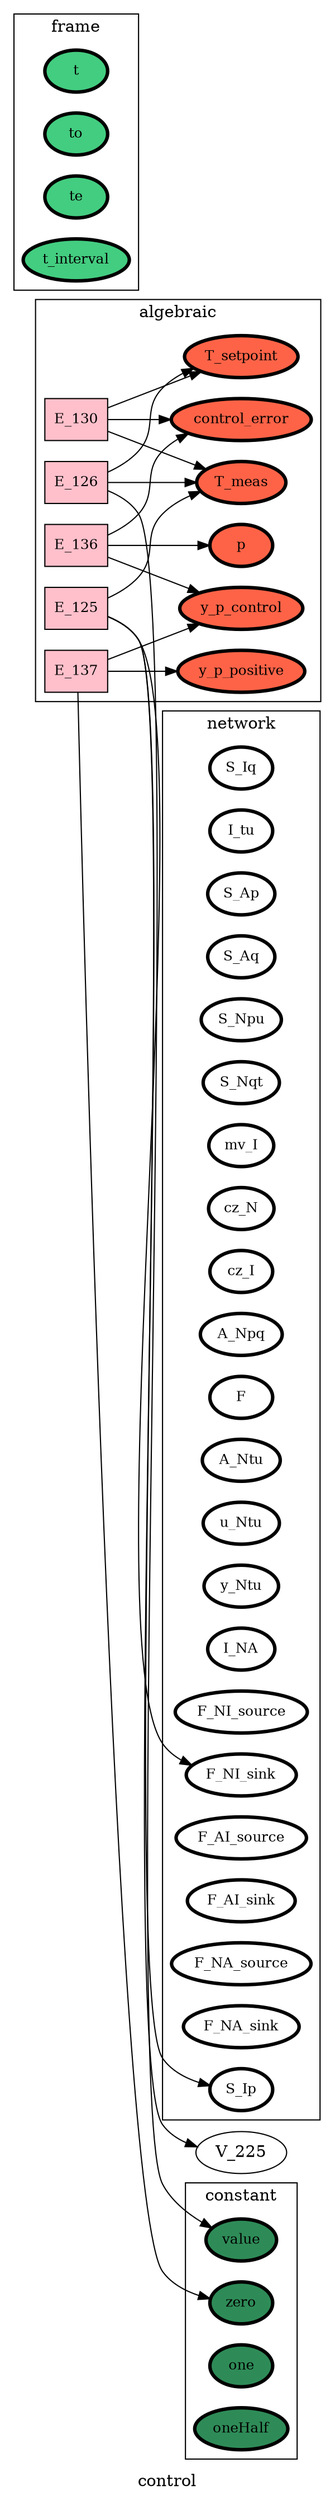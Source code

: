 digraph control {
label=control;
rankdir=LR;
subgraph cluster_control___dataFlow {
label=dataFlow;
rankdir=LR;
}

subgraph cluster_control___input {
label=input;
rankdir=LR;
}

subgraph cluster_control___output {
label=output;
rankdir=LR;
}

subgraph cluster_control___network {
label=network;
rankdir=LR;
V_10 [fillcolor=white, fontsize=12, label=S_Iq, penwidth=3, style=filled];
V_11 [fillcolor=white, fontsize=12, label=I_tu, penwidth=3, style=filled];
V_12 [fillcolor=white, fontsize=12, label=S_Ap, penwidth=3, style=filled];
V_13 [fillcolor=white, fontsize=12, label=S_Aq, penwidth=3, style=filled];
V_14 [fillcolor=white, fontsize=12, label=S_Npu, penwidth=3, style=filled];
V_15 [fillcolor=white, fontsize=12, label=S_Nqt, penwidth=3, style=filled];
V_16 [fillcolor=white, fontsize=12, label=mv_I, penwidth=3, style=filled];
V_17 [fillcolor=white, fontsize=12, label=cz_N, penwidth=3, style=filled];
V_18 [fillcolor=white, fontsize=12, label=cz_I, penwidth=3, style=filled];
V_19 [fillcolor=white, fontsize=12, label=A_Npq, penwidth=3, style=filled];
V_2 [fillcolor=white, fontsize=12, label=F, penwidth=3, style=filled];
V_20 [fillcolor=white, fontsize=12, label=A_Ntu, penwidth=3, style=filled];
V_21 [fillcolor=white, fontsize=12, label=u_Ntu, penwidth=3, style=filled];
V_22 [fillcolor=white, fontsize=12, label=y_Ntu, penwidth=3, style=filled];
V_27 [fillcolor=white, fontsize=12, label=I_NA, penwidth=3, style=filled];
V_3 [fillcolor=white, fontsize=12, label=F_NI_source, penwidth=3, style=filled];
V_4 [fillcolor=white, fontsize=12, label=F_NI_sink, penwidth=3, style=filled];
V_5 [fillcolor=white, fontsize=12, label=F_AI_source, penwidth=3, style=filled];
V_6 [fillcolor=white, fontsize=12, label=F_AI_sink, penwidth=3, style=filled];
V_7 [fillcolor=white, fontsize=12, label=F_NA_source, penwidth=3, style=filled];
V_8 [fillcolor=white, fontsize=12, label=F_NA_sink, penwidth=3, style=filled];
V_9 [fillcolor=white, fontsize=12, label=S_Ip, penwidth=3, style=filled];
}

subgraph cluster_control___frame {
label=frame;
rankdir=LR;
V_1 [fillcolor=seagreen3, fontsize=12, label=t, penwidth=3, style=filled];
V_105 [fillcolor=seagreen3, fontsize=12, label=to, penwidth=3, style=filled];
V_106 [fillcolor=seagreen3, fontsize=12, label=te, penwidth=3, style=filled];
V_107 [fillcolor=seagreen3, fontsize=12, label=t_interval, penwidth=3, style=filled];
}

subgraph cluster_control___state {
label=state;
rankdir=LR;
}

subgraph cluster_control___constant {
label=constant;
rankdir=LR;
V_101 [fillcolor=seagreen, fontsize=12, label=value, penwidth=3, style=filled];
V_102 [fillcolor=seagreen, fontsize=12, label=zero, penwidth=3, style=filled];
V_103 [fillcolor=seagreen, fontsize=12, label=one, penwidth=3, style=filled];
V_104 [fillcolor=seagreen, fontsize=12, label=oneHalf, penwidth=3, style=filled];
}

subgraph cluster_control___diffState {
label=diffState;
rankdir=LR;
}

E_125 -> V_225  [splines=ortho];
E_125 -> V_4  [splines=ortho];
E_125 -> V_9  [splines=ortho];
E_126 -> V_101  [splines=ortho];
E_126 -> V_226  [splines=ortho];
E_130 -> V_226  [splines=ortho];
E_130 -> V_227  [splines=ortho];
E_136 -> V_231  [splines=ortho];
E_136 -> V_237  [splines=ortho];
E_137 -> V_102  [splines=ortho];
E_137 -> V_238  [splines=ortho];
subgraph cluster_control___algebraic {
label=algebraic;
rankdir=LR;
V_226 [fillcolor=tomato, fontsize=12, label=T_meas, penwidth=3, style=filled];
V_227 [fillcolor=tomato, fontsize=12, label=T_setpoint, penwidth=3, style=filled];
V_231 [fillcolor=tomato, fontsize=12, label=control_error, penwidth=3, style=filled];
V_237 [fillcolor=tomato, fontsize=12, label=p, penwidth=3, style=filled];
V_238 [fillcolor=tomato, fontsize=12, label=y_p_control, penwidth=3, style=filled];
V_239 [fillcolor=tomato, fontsize=12, label=y_p_positive, penwidth=3, style=filled];
E_125 [fillcolor=pink, fontsize=12, shape=box, style=filled];
E_125 -> V_226  [splines=ortho];
E_126 [fillcolor=pink, fontsize=12, shape=box, style=filled];
E_126 -> V_227  [splines=ortho];
E_130 [fillcolor=pink, fontsize=12, shape=box, style=filled];
E_130 -> V_231  [splines=ortho];
E_136 [fillcolor=pink, fontsize=12, shape=box, style=filled];
E_136 -> V_238  [splines=ortho];
E_137 [fillcolor=pink, fontsize=12, shape=box, style=filled];
E_137 -> V_239  [splines=ortho];
}

}
